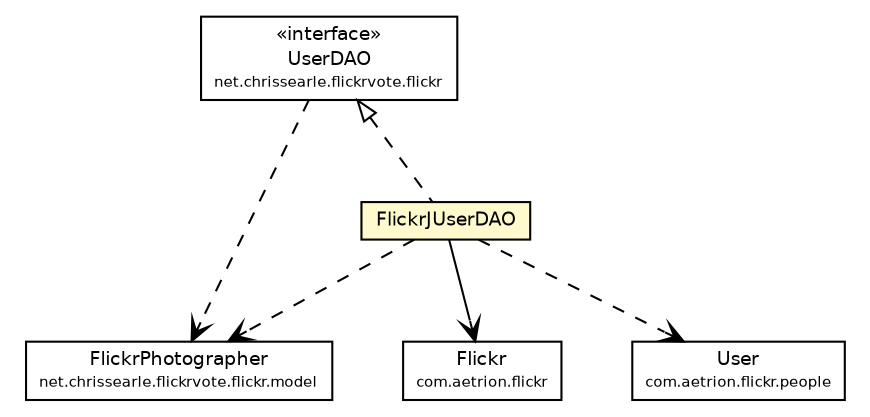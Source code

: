 #!/usr/local/bin/dot
#
# Class diagram 
# Generated by UmlGraph version 4.6 (http://www.spinellis.gr/sw/umlgraph)
#

digraph G {
	edge [fontname="Helvetica",fontsize=10,labelfontname="Helvetica",labelfontsize=10];
	node [fontname="Helvetica",fontsize=10,shape=plaintext];
	// net.chrissearle.flickrvote.flickr.UserDAO
	c265 [label=<<table border="0" cellborder="1" cellspacing="0" cellpadding="2" port="p" href="../UserDAO.html">
		<tr><td><table border="0" cellspacing="0" cellpadding="1">
			<tr><td> &laquo;interface&raquo; </td></tr>
			<tr><td> UserDAO </td></tr>
			<tr><td><font point-size="7.0"> net.chrissearle.flickrvote.flickr </font></td></tr>
		</table></td></tr>
		</table>>, fontname="Helvetica", fontcolor="black", fontsize=9.0];
	// net.chrissearle.flickrvote.flickr.impl.FlickrJUserDAO
	c272 [label=<<table border="0" cellborder="1" cellspacing="0" cellpadding="2" port="p" bgcolor="lemonChiffon" href="./FlickrJUserDAO.html">
		<tr><td><table border="0" cellspacing="0" cellpadding="1">
			<tr><td> FlickrJUserDAO </td></tr>
		</table></td></tr>
		</table>>, fontname="Helvetica", fontcolor="black", fontsize=9.0];
	// net.chrissearle.flickrvote.flickr.model.FlickrPhotographer
	c279 [label=<<table border="0" cellborder="1" cellspacing="0" cellpadding="2" port="p" href="../model/FlickrPhotographer.html">
		<tr><td><table border="0" cellspacing="0" cellpadding="1">
			<tr><td> FlickrPhotographer </td></tr>
			<tr><td><font point-size="7.0"> net.chrissearle.flickrvote.flickr.model </font></td></tr>
		</table></td></tr>
		</table>>, fontname="Helvetica", fontcolor="black", fontsize=9.0];
	//net.chrissearle.flickrvote.flickr.impl.FlickrJUserDAO implements net.chrissearle.flickrvote.flickr.UserDAO
	c265:p -> c272:p [dir=back,arrowtail=empty,style=dashed];
	// net.chrissearle.flickrvote.flickr.impl.FlickrJUserDAO NAVASSOC com.aetrion.flickr.Flickr
	c272:p -> c284:p [taillabel="", label="", headlabel="", fontname="Helvetica", fontcolor="black", fontsize=10.0, color="black", arrowhead=open];
	// net.chrissearle.flickrvote.flickr.UserDAO DEPEND net.chrissearle.flickrvote.flickr.model.FlickrPhotographer
	c265:p -> c279:p [taillabel="", label="", headlabel="", fontname="Helvetica", fontcolor="black", fontsize=10.0, color="black", arrowhead=open, style=dashed];
	// net.chrissearle.flickrvote.flickr.impl.FlickrJUserDAO DEPEND com.aetrion.flickr.people.User
	c272:p -> c285:p [taillabel="", label="", headlabel="", fontname="Helvetica", fontcolor="black", fontsize=10.0, color="black", arrowhead=open, style=dashed];
	// net.chrissearle.flickrvote.flickr.impl.FlickrJUserDAO DEPEND net.chrissearle.flickrvote.flickr.model.FlickrPhotographer
	c272:p -> c279:p [taillabel="", label="", headlabel="", fontname="Helvetica", fontcolor="black", fontsize=10.0, color="black", arrowhead=open, style=dashed];
	// com.aetrion.flickr.people.User
	c285 [label=<<table border="0" cellborder="1" cellspacing="0" cellpadding="2" port="p">
		<tr><td><table border="0" cellspacing="0" cellpadding="1">
			<tr><td> User </td></tr>
			<tr><td><font point-size="7.0"> com.aetrion.flickr.people </font></td></tr>
		</table></td></tr>
		</table>>, fontname="Helvetica", fontcolor="black", fontsize=9.0];
	// com.aetrion.flickr.Flickr
	c284 [label=<<table border="0" cellborder="1" cellspacing="0" cellpadding="2" port="p">
		<tr><td><table border="0" cellspacing="0" cellpadding="1">
			<tr><td> Flickr </td></tr>
			<tr><td><font point-size="7.0"> com.aetrion.flickr </font></td></tr>
		</table></td></tr>
		</table>>, fontname="Helvetica", fontcolor="black", fontsize=9.0];
}

